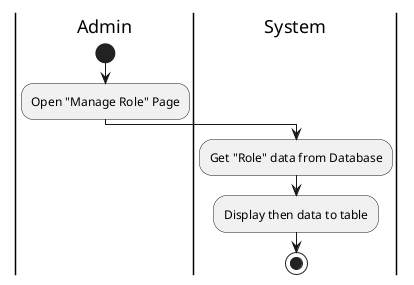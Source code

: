 @startuml GetRole

skinparam ConditionEndStyle hline
skinparam Monochrome true
skinparam Shadowing false

|Admin|
start
:Open "Manage Role" Page;

|System|
:Get "Role" data from Database;
:Display then data to table;

stop

@enduml